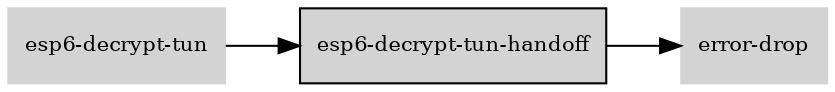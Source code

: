 digraph "esp6_decrypt_tun_handoff_subgraph" {
  rankdir=LR;
  node [shape=box, style=filled, fontsize=10, color=lightgray, fontcolor=black, fillcolor=lightgray];
  "esp6-decrypt-tun-handoff" [color=black, fontcolor=black, fillcolor=lightgray];
  edge [fontsize=8];
  "esp6-decrypt-tun-handoff" -> "error-drop";
  "esp6-decrypt-tun" -> "esp6-decrypt-tun-handoff";
}
